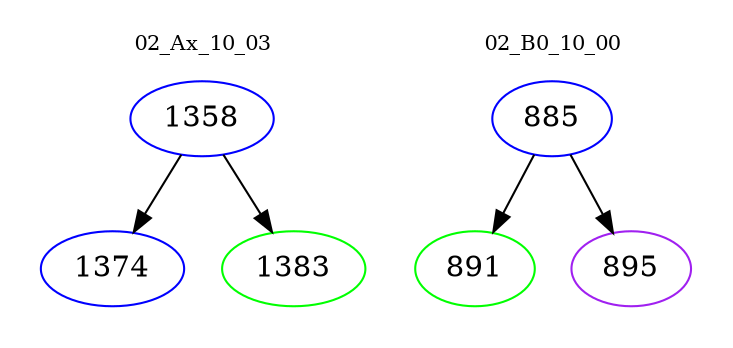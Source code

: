 digraph{
subgraph cluster_0 {
color = white
label = "02_Ax_10_03";
fontsize=10;
T0_1358 [label="1358", color="blue"]
T0_1358 -> T0_1374 [color="black"]
T0_1374 [label="1374", color="blue"]
T0_1358 -> T0_1383 [color="black"]
T0_1383 [label="1383", color="green"]
}
subgraph cluster_1 {
color = white
label = "02_B0_10_00";
fontsize=10;
T1_885 [label="885", color="blue"]
T1_885 -> T1_891 [color="black"]
T1_891 [label="891", color="green"]
T1_885 -> T1_895 [color="black"]
T1_895 [label="895", color="purple"]
}
}
